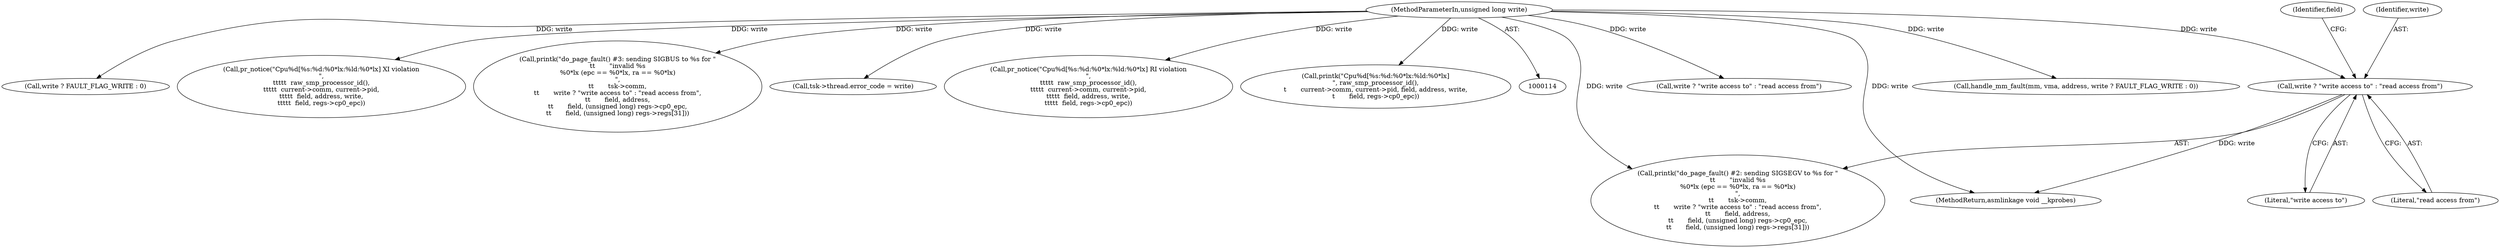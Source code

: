 digraph "0_linux_a8b0ca17b80e92faab46ee7179ba9e99ccb61233_14@API" {
"1000430" [label="(Call,write ? \"write access to\" : \"read access from\")"];
"1000116" [label="(MethodParameterIn,unsigned long write)"];
"1000432" [label="(Literal,\"write access to\")"];
"1000431" [label="(Identifier,write)"];
"1000659" [label="(MethodReturn,asmlinkage void __kprobes)"];
"1000430" [label="(Call,write ? \"write access to\" : \"read access from\")"];
"1000516" [label="(Call,write ? \"write access to\" : \"read access from\")"];
"1000335" [label="(Call,handle_mm_fault(mm, vma, address, write ? FAULT_FLAG_WRITE : 0))"];
"1000339" [label="(Call,write ? FAULT_FLAG_WRITE : 0)"];
"1000434" [label="(Identifier,field)"];
"1000116" [label="(MethodParameterIn,unsigned long write)"];
"1000277" [label="(Call,pr_notice(\"Cpu%d[%s:%d:%0*lx:%ld:%0*lx] XI violation\n\",\n\t\t\t\t\t  raw_smp_processor_id(),\n\t\t\t\t\t  current->comm, current->pid,\n\t\t\t\t\t  field, address, write,\n\t\t\t\t\t  field, regs->cp0_epc))"];
"1000511" [label="(Call,printk(\"do_page_fault() #3: sending SIGBUS to %s for \"\n\t\t       \"invalid %s\n%0*lx (epc == %0*lx, ra == %0*lx)\n\",\n\t\t       tsk->comm,\n\t\t       write ? \"write access to\" : \"read access from\",\n\t\t       field, address,\n\t\t       field, (unsigned long) regs->cp0_epc,\n\t\t       field, (unsigned long) regs->regs[31]))"];
"1000418" [label="(Call,tsk->thread.error_code = write)"];
"1000302" [label="(Call,pr_notice(\"Cpu%d[%s:%d:%0*lx:%ld:%0*lx] RI violation\n\",\n\t\t\t\t\t  raw_smp_processor_id(),\n\t\t\t\t\t  current->comm, current->pid,\n\t\t\t\t\t  field, address, write,\n\t\t\t\t\t  field, regs->cp0_epc))"];
"1000425" [label="(Call,printk(\"do_page_fault() #2: sending SIGSEGV to %s for \"\n\t\t       \"invalid %s\n%0*lx (epc == %0*lx, ra == %0*lx)\n\",\n\t\t       tsk->comm,\n\t\t       write ? \"write access to\" : \"read access from\",\n\t\t       field, address,\n\t\t       field, (unsigned long) regs->cp0_epc,\n\t\t       field, (unsigned long) regs->regs[31]))"];
"1000142" [label="(Call,printk(\"Cpu%d[%s:%d:%0*lx:%ld:%0*lx]\n\", raw_smp_processor_id(),\n\t       current->comm, current->pid, field, address, write,\n\t       field, regs->cp0_epc))"];
"1000433" [label="(Literal,\"read access from\")"];
"1000430" -> "1000425"  [label="AST: "];
"1000430" -> "1000432"  [label="CFG: "];
"1000430" -> "1000433"  [label="CFG: "];
"1000431" -> "1000430"  [label="AST: "];
"1000432" -> "1000430"  [label="AST: "];
"1000433" -> "1000430"  [label="AST: "];
"1000434" -> "1000430"  [label="CFG: "];
"1000430" -> "1000659"  [label="DDG: write"];
"1000116" -> "1000430"  [label="DDG: write"];
"1000116" -> "1000114"  [label="AST: "];
"1000116" -> "1000659"  [label="DDG: write"];
"1000116" -> "1000142"  [label="DDG: write"];
"1000116" -> "1000277"  [label="DDG: write"];
"1000116" -> "1000302"  [label="DDG: write"];
"1000116" -> "1000335"  [label="DDG: write"];
"1000116" -> "1000339"  [label="DDG: write"];
"1000116" -> "1000418"  [label="DDG: write"];
"1000116" -> "1000425"  [label="DDG: write"];
"1000116" -> "1000511"  [label="DDG: write"];
"1000116" -> "1000516"  [label="DDG: write"];
}
